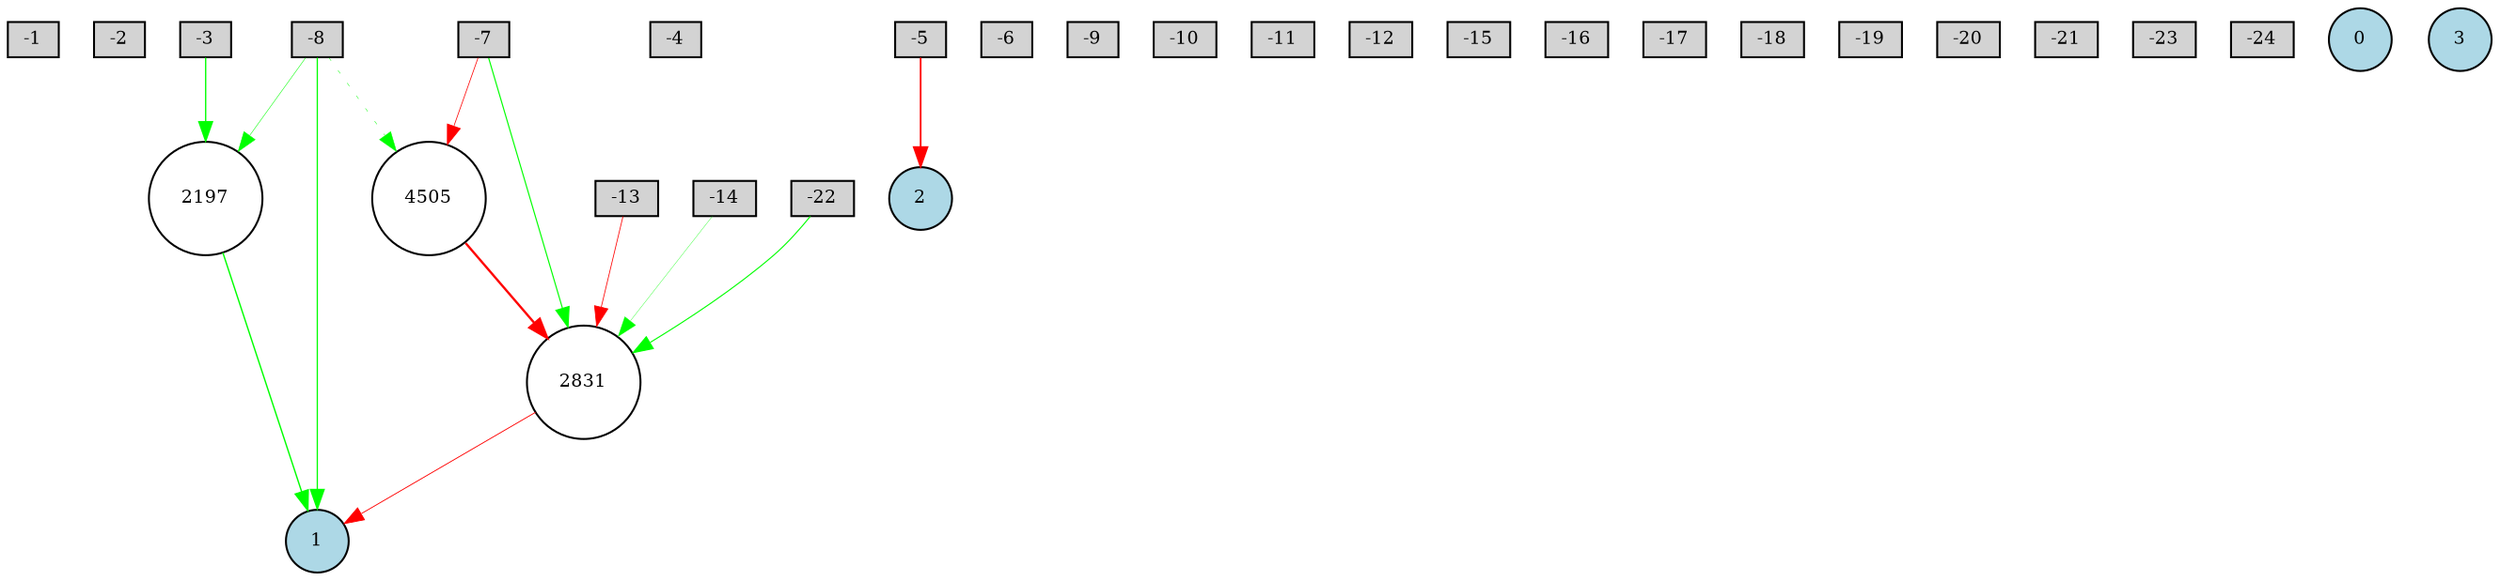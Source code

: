 digraph {
	node [fontsize=9 height=0.2 shape=circle width=0.2]
	-1 [fillcolor=lightgray shape=box style=filled]
	-2 [fillcolor=lightgray shape=box style=filled]
	-3 [fillcolor=lightgray shape=box style=filled]
	-4 [fillcolor=lightgray shape=box style=filled]
	-5 [fillcolor=lightgray shape=box style=filled]
	-6 [fillcolor=lightgray shape=box style=filled]
	-7 [fillcolor=lightgray shape=box style=filled]
	-8 [fillcolor=lightgray shape=box style=filled]
	-9 [fillcolor=lightgray shape=box style=filled]
	-10 [fillcolor=lightgray shape=box style=filled]
	-11 [fillcolor=lightgray shape=box style=filled]
	-12 [fillcolor=lightgray shape=box style=filled]
	-13 [fillcolor=lightgray shape=box style=filled]
	-14 [fillcolor=lightgray shape=box style=filled]
	-15 [fillcolor=lightgray shape=box style=filled]
	-16 [fillcolor=lightgray shape=box style=filled]
	-17 [fillcolor=lightgray shape=box style=filled]
	-18 [fillcolor=lightgray shape=box style=filled]
	-19 [fillcolor=lightgray shape=box style=filled]
	-20 [fillcolor=lightgray shape=box style=filled]
	-21 [fillcolor=lightgray shape=box style=filled]
	-22 [fillcolor=lightgray shape=box style=filled]
	-23 [fillcolor=lightgray shape=box style=filled]
	-24 [fillcolor=lightgray shape=box style=filled]
	0 [fillcolor=lightblue style=filled]
	1 [fillcolor=lightblue style=filled]
	2 [fillcolor=lightblue style=filled]
	3 [fillcolor=lightblue style=filled]
	2831 [fillcolor=white style=filled]
	2197 [fillcolor=white style=filled]
	4505 [fillcolor=white style=filled]
	-22 -> 2831 [color=green penwidth=0.544779859555037 style=solid]
	-3 -> 2197 [color=green penwidth=0.6688131445378535 style=solid]
	-14 -> 2831 [color=green penwidth=0.16930726226408788 style=solid]
	2197 -> 1 [color=green penwidth=0.6953081725138659 style=solid]
	-7 -> 2831 [color=green penwidth=0.5658857660986406 style=solid]
	-7 -> 4505 [color=red penwidth=0.3680755237930051 style=solid]
	2831 -> 1 [color=red penwidth=0.43727133926710526 style=solid]
	-8 -> 4505 [color=green penwidth=0.2247810332364763 style=dotted]
	-13 -> 2831 [color=red penwidth=0.39467936280849014 style=solid]
	4505 -> 2831 [color=red penwidth=1.1614524320952624 style=solid]
	-8 -> 1 [color=green penwidth=0.6402825973661663 style=solid]
	-5 -> 2 [color=red penwidth=0.8724588125738342 style=solid]
	-8 -> 2197 [color=green penwidth=0.2572910245392418 style=solid]
}
